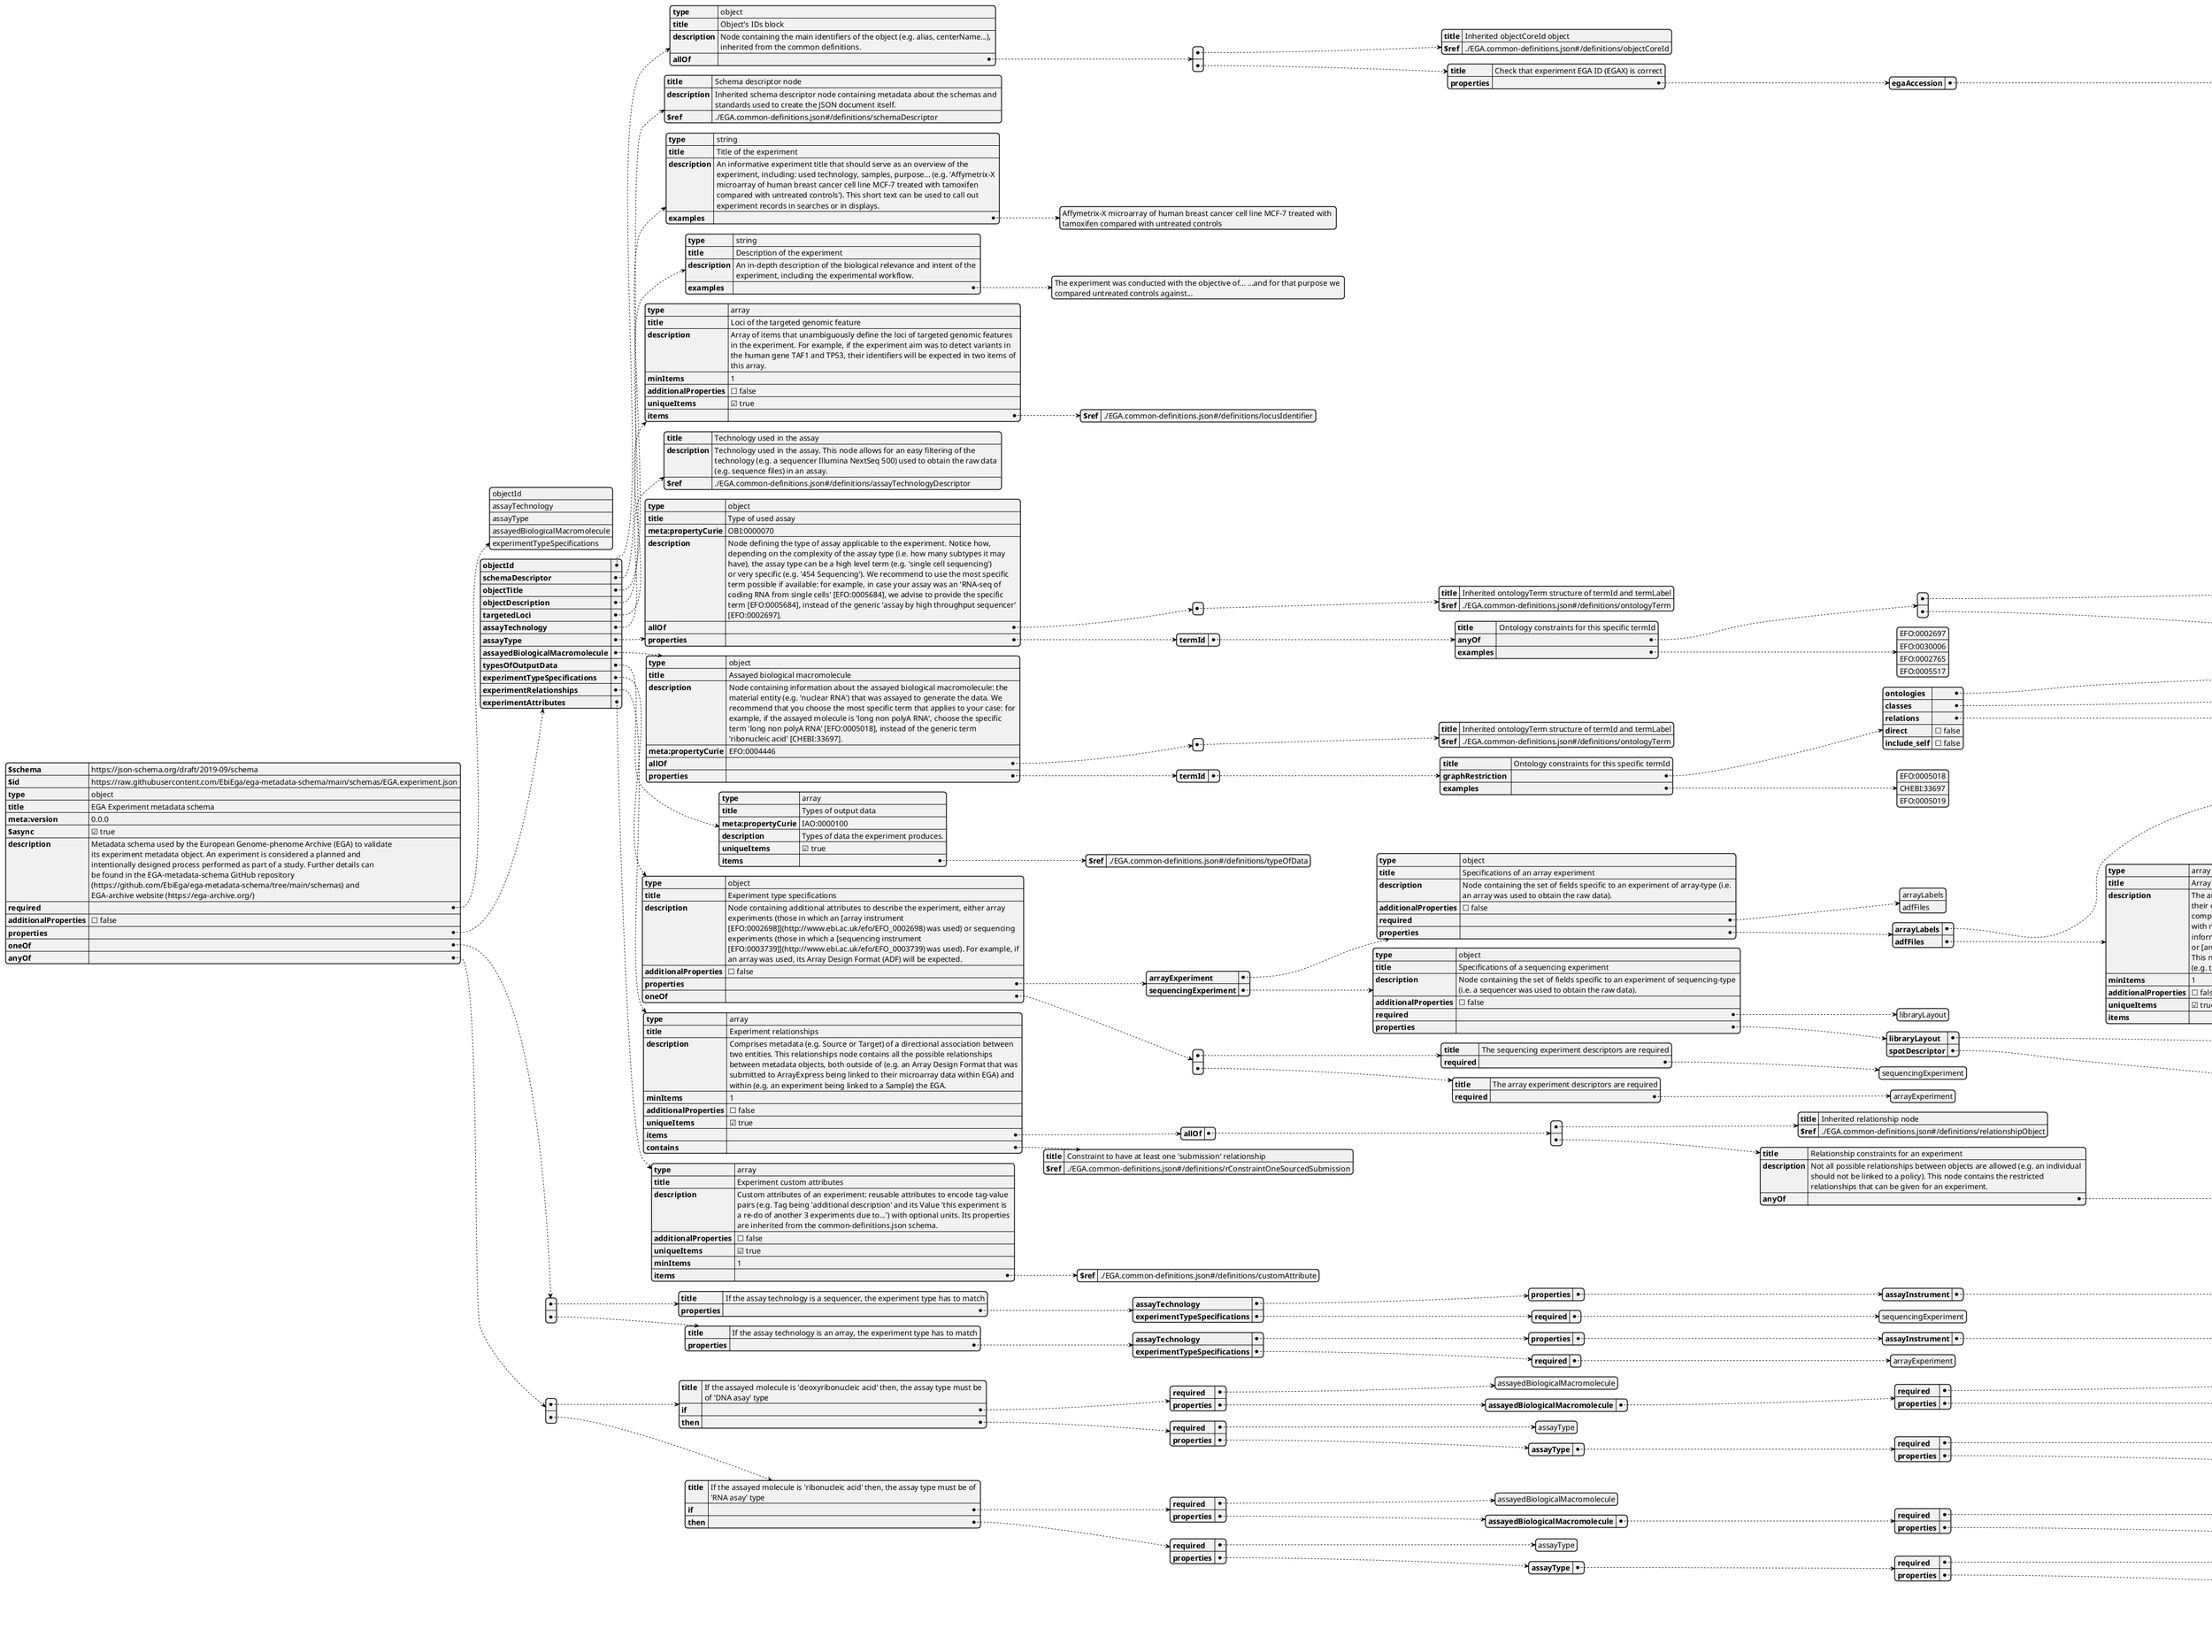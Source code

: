 @startjson

{
    "$schema": "https://json-schema.org/draft/2019-09/schema",
    "$id": "https://raw.githubusercontent.com/EbiEga/ega-metadata-schema/main/schemas/EGA.experiment.json",
    "type": "object",
    "title": "EGA Experiment metadata schema",
    "meta:version": "0.0.0",
    "$async": true,
    "description": "Metadata schema used by the European Genome-phenome Archive (EGA) to validate \\nits experiment metadata object. An experiment is considered a planned and \\nintentionally designed process performed as part of a study. Further details can \\nbe found in the EGA-metadata-schema GitHub repository \\n(https://github.com/EbiEga/ega-metadata-schema/tree/main/schemas) and \\nEGA-archive website (https://ega-archive.org/)",
    "required": [
        "objectId",
        "assayTechnology",
        "assayType",
        "assayedBiologicalMacromolecule",
        "experimentTypeSpecifications"
    ],
    "additionalProperties": false,
    "properties": {
        "objectId": {
            "type": "object",
            "title": "Object's IDs block",
            "description": "Node containing the main identifiers of the object (e.g. alias, centerName...), \\ninherited from the common definitions.",
            "allOf": [
                {
                    "title": "Inherited objectCoreId object",
                    "$ref": "./EGA.common-definitions.json#/definitions/objectCoreId"
                },
                {
                    "title": "Check that experiment EGA ID (EGAX) is correct",
                    "properties": {
                        "egaAccession": {
                            "$ref": "./EGA.common-definitions.json#/definitions/EGAExperimentIdPattern"
                        }
                    }
                }
            ]
        },
        "schemaDescriptor": {
            "title": "Schema descriptor node",
            "description": "Inherited schema descriptor node containing metadata about the schemas and \\nstandards used to create the JSON document itself.",
            "$ref": "./EGA.common-definitions.json#/definitions/schemaDescriptor"
        },
        "objectTitle": {
            "type": "string",
            "title": "Title of the experiment",
            "description": "An informative experiment title that should serve as an overview of the \\nexperiment, including: used technology, samples, purpose... (e.g. 'Affymetrix-X \\nmicroarray of human breast cancer cell line MCF-7 treated with tamoxifen \\ncompared with untreated controls'). This short text can be used to call out \\nexperiment records in searches or in displays.",
            "examples": [
                "Affymetrix-X microarray of human breast cancer cell line MCF-7 treated with \\ntamoxifen compared with untreated controls"
            ]
        },
        "objectDescription": {
            "type": "string",
            "title": "Description of the experiment",
            "description": "An in-depth description of the biological relevance and intent of the \\nexperiment, including the experimental workflow.",
            "examples": [
                "The experiment was conducted with the objective of... ...and for that purpose we \\ncompared untreated controls against..."
            ]
        },
        "targetedLoci": {
            "type": "array",
            "title": "Loci of the targeted genomic feature",
            "description": "Array of items that unambiguously define the loci of targeted genomic features \\nin the experiment. For example, if the experiment aim was to detect variants in \\nthe human gene TAF1 and TP53, their identifiers will be expected in two items of \\nthis array.",
            "minItems": 1,
            "additionalProperties": false,
            "uniqueItems": true,
            "items": {
                "$ref": "./EGA.common-definitions.json#/definitions/locusIdentifier"
            }
        },
        "assayTechnology": {
            "title": "Technology used in the assay",
            "description": "Technology used in the assay. This node allows for an easy filtering of the \\ntechnology (e.g. a sequencer Illumina NextSeq 500) used to obtain the raw data \\n(e.g. sequence files) in an assay.",
            "$ref": "./EGA.common-definitions.json#/definitions/assayTechnologyDescriptor"
        },
        "assayType": {
            "type": "object",
            "title": "Type of used assay",
            "meta:propertyCurie": "OBI:0000070",
            "description": "Node defining the type of assay applicable to the experiment. Notice how, \\ndepending on the complexity of the assay type (i.e. how many subtypes it may \\nhave), the assay type can be a high level term (e.g. 'single cell sequencing') \\nor very specific (e.g. '454 Sequencing'). We recommend to use the most specific \\nterm possible if available: for example, in case your assay was an 'RNA-seq of \\ncoding RNA from single cells' [EFO:0005684], we advise to provide the specific \\nterm [EFO:0005684], instead of the generic 'assay by high throughput sequencer' \\n[EFO:0002697].",
            "allOf": [
                {
                    "title": "Inherited ontologyTerm structure of termId and termLabel",
                    "$ref": "./EGA.common-definitions.json#/definitions/ontologyTerm"
                }
            ],
            "properties": {
                "termId": {
                    "title": "Ontology constraints for this specific termId",
                    "anyOf": [
                        {
                            "title": "Ontology validation of terms below 'assay by sequencer'",
                            "graphRestriction": {
                                "ontologies": [
                                    "obo:efo"
                                ],
                                "classes": [
                                    "EFO:0003740"
                                ],
                                "relations": [
                                    "rdfs:subClassOf"
                                ],
                                "direct": false,
                                "include_self": false
                            }
                        },
                        {
                            "title": "Ontology validation of terms below 'assay by array'",
                            "graphRestriction": {
                                "ontologies": [
                                    "obo:efo"
                                ],
                                "classes": [
                                    "EFO:0002696"
                                ],
                                "relations": [
                                    "rdfs:subClassOf"
                                ],
                                "direct": false,
                                "include_self": false
                            }
                        }
                    ],
                    "examples": [
                        "EFO:0002697",
                        "EFO:0030006",
                        "EFO:0002765",
                        "EFO:0005517"
                    ]
                }
            }
        },
        "assayedBiologicalMacromolecule": {
            "type": "object",
            "title": "Assayed biological macromolecule",
            "description": "Node containing information about the assayed biological macromolecule: the \\nmaterial entity (e.g. 'nuclear RNA') that was assayed to generate the data. We \\nrecommend that you choose the most specific term that applies to your case: for \\nexample, if the assayed molecule is 'long non polyA RNA', choose the specific \\nterm 'long non polyA RNA' [EFO:0005018], instead of the generic term \\n'ribonucleic acid' [CHEBI:33697].",
            "meta:propertyCurie": "EFO:0004446",
            "allOf": [
                {
                    "title": "Inherited ontologyTerm structure of termId and termLabel",
                    "$ref": "./EGA.common-definitions.json#/definitions/ontologyTerm"
                }
            ],
            "properties": {
                "termId": {
                    "title": "Ontology constraints for this specific termId",
                    "graphRestriction ": {
                        "ontologies": [
                            "obo:efo"
                        ],
                        "classes": [
                            "EFO:0004446"
                        ],
                        "relations": [
                            "rdfs:subClassOf"
                        ],
                        "direct": false,
                        "include_self": false
                    },
                    "examples": [
                        "EFO:0005018",
                        "CHEBI:33697",
                        "EFO:0005019"
                    ]
                }
            }
        },
        "typesOfOutputData": {
            "type": "array",
            "title": "Types of output data",
            "meta:propertyCurie": "IAO:0000100",
            "description": "Types of data the experiment produces.",
            "uniqueItems": true,
            "items": {
                "$ref": "./EGA.common-definitions.json#/definitions/typeOfData"
            }
        },
        "experimentTypeSpecifications": {
            "type": "object",
            "title": "Experiment type specifications",
            "description": "Node containing additional attributes to describe the experiment, either array \\nexperiments (those in which an [array instrument \\n[EFO:0002698]](http://www.ebi.ac.uk/efo/EFO_0002698) was used) or sequencing \\nexperiments (those in which a [sequencing instrument \\n[EFO:0003739]](http://www.ebi.ac.uk/efo/EFO_0003739) was used). For example, if \\nan array was used, its Array Design Format (ADF) will be expected.",
            "additionalProperties": false,
            "properties": {
                "arrayExperiment": {
                    "type": "object",
                    "title": "Specifications of an array experiment",
                    "description": "Node containing the set of fields specific to an experiment of array-type (i.e. \\nan array was used to obtain the raw data).",
                    "additionalProperties": false,
                    "required": [
                        "arrayLabels",
                        "adfFiles"
                    ],
                    "properties": {
                        "arrayLabels": {
                            "type": "array",
                            "title": "Array label of the experiment",
                            "meta:propertyCurie": "EFO:0000562",
                            "description": "Chemicals conjugated to nucleic acid/proteins to label them before microarray \\nhybridisation. Can be repeated so that dual labelled arrays can be taken into \\naccount.",
                            "additionalProperties": false,
                            "uniqueItems": true,
                            "minItems": 1,
                            "items": {
                                "$ref": "./EGA.common-definitions.json#/definitions/arrayLabel"
                            }
                        },
                        "adfFiles": {
                            "type": "array",
                            "title": "Array Design Format (ADF) [NCIT:C172213] file block",
                            "description": "The array design format (ADF) [NCIT:C172213] is the unique set of probes (with \\ntheir coordinates) found on the microarray chip. They can be standard (sold by a \\ncompany) or custom. Its format is of a spreadsheet-like tab-delimited text file \\nwith metadata header rows, followed by a multi-column table of probe \\ninformation. For example, see ADF for [arrayexpress:E-MTAB-3050](https://www.ebi.ac.uk/arrayexpress/files/A-GEOD-28079/A-GEOD-28079.adf.txt) \\nor [arrayexpress:E-MEXP-1712](https://www.ebi.ac.uk/arrayexpress/files/A-AFFY-125/A-AFFY-125.adf.txt). \\nThis node is an array of file nodes in case the ADF is given in several formats \\n(e.g. tsv, xlsx, csv...).",
                            "minItems": 1,
                            "additionalProperties": false,
                            "uniqueItems": true,
                            "items": {
                                "title": "ADF File object",
                                "$ref": "./EGA.common-definitions.json#/definitions/fileObject"
                            }
                        }
                    }
                },
                "sequencingExperiment": {
                    "type": "object",
                    "title": "Specifications of a sequencing experiment",
                    "description": "Node containing the set of fields specific to an experiment of sequencing-type \\n(i.e. a sequencer was used to obtain the raw data).",
                    "additionalProperties": false,
                    "required": [
                        "libraryLayout"
                    ],
                    "properties": {
                        "libraryLayout": {
                            "title": "Library layout of the sequencing experiment",
                            "$ref": "./EGA.common-definitions.json#/definitions/libraryLayout"
                        },
                        "spotDescriptor": {
                            "title": "Spot descriptor of the sequencing experiment",
                            "description": "Adapted from current ENA's XSDs without improvements. #! Expected to be \\ninvestigated.",
                            "$ref": "./EGA.common-definitions.json#/definitions/spotDescriptor"
                        }
                    }
                }
            },
            "oneOf": [
                {
                    "title": "The sequencing experiment descriptors are required",
                    "required": [
                        "sequencingExperiment"
                    ]
                },
                {
                    "title": "The array experiment descriptors are required",
                    "required": [
                        "arrayExperiment"
                    ]
                }
            ]
        },
        "experimentRelationships": {
            "type": "array",
            "title": "Experiment relationships",
            "description": "Comprises metadata (e.g. Source or Target) of a directional association between \\ntwo entities. This relationships node contains all the possible relationships \\nbetween metadata objects, both outside of (e.g. an Array Design Format that was \\nsubmitted to ArrayExpress being linked to their microarray data within EGA) and \\nwithin (e.g. an experiment being linked to a Sample) the EGA.",
            "minItems": 1,
            "additionalProperties": false,
            "uniqueItems": true,
            "items": {
                "allOf": [
                    {
                        "title": "Inherited relationship node",
                        "$ref": "./EGA.common-definitions.json#/definitions/relationshipObject"
                    },
                    {
                        "title": "Relationship constraints for an experiment",
                        "description": "Not all possible relationships between objects are allowed (e.g. an individual \\nshould not be linked to a policy). This node contains the restricted \\nrelationships that can be given for an experiment.",
                        "anyOf": [
                            {
                                "title": "Allowed relationships of type referencedBy (main ones)",
                                "allOf": [
                                    {
                                        "$ref": "./EGA.common-definitions.json#/definitions/rTypeReferencedBy"
                                    },
                                    {
                                        "anyOf": [
                                            {
                                                "$ref": "./EGA.common-definitions.json#/definitions/rSourceStudy"
                                            },
                                            {
                                                "$ref": "./EGA.common-definitions.json#/definitions/rTargetAssay"
                                            },
                                            {
                                                "$ref": "./EGA.common-definitions.json#/definitions/rTargetAnalysis"
                                            },
                                            {
                                                "$ref": "./EGA.common-definitions.json#/definitions/rSourceSubmission"
                                            },
                                            {
                                                "$ref": "./EGA.common-definitions.json#/definitions/rSourceProtocol"
                                            },
                                            {
                                                "title": "Optional one, added here to simplify",
                                                "$ref": "./EGA.common-definitions.json#/definitions/rTargetExperiment"
                                            },
                                            {
                                                "title": "Optional one, added here to simplify",
                                                "$ref": "./EGA.common-definitions.json#/definitions/rSourceExperiment"
                                            },
                                            {
                                                "title": "Optional one, added here to simplify",
                                                "$ref": "./EGA.common-definitions.json#/definitions/rTargetSample"
                                            }
                                        ]
                                    }
                                ]
                            },
                            {
                                "title": "Allowed relationships of type groupedWith, isAfter, sameAs (optional ones)",
                                "allOf": [
                                    {
                                        "anyOf": [
                                            {
                                                "$ref": "./EGA.common-definitions.json#/definitions/rTypeGroupedWith"
                                            },
                                            {
                                                "$ref": "./EGA.common-definitions.json#/definitions/rTypeIsAfter"
                                            },
                                            {
                                                "$ref": "./EGA.common-definitions.json#/definitions/rTypeSameAs"
                                            }
                                        ]
                                    },
                                    {
                                        "anyOf": [
                                            {
                                                "$ref": "./EGA.common-definitions.json#/definitions/rSourceExperiment"
                                            },
                                            {
                                                "$ref": "./EGA.common-definitions.json#/definitions/rTargetExperiment"
                                            }
                                        ]
                                    }
                                ]
                            },
                            {
                                "title": "Relationships of external accessions and URLs (optional ones)",
                                "description": "Almost any relationship is imaginable with external accessions and URLs.",
                                "allOf": [
                                    {
                                        "anyOf": [
                                            {
                                                "$ref": "./EGA.common-definitions.json#/definitions/rTypeChildOf"
                                            },
                                            {
                                                "$ref": "./EGA.common-definitions.json#/definitions/rTypeFamilyRelationshipWith"
                                            },
                                            {
                                                "$ref": "./EGA.common-definitions.json#/definitions/rTypeGroupedWith"
                                            },
                                            {
                                                "$ref": "./EGA.common-definitions.json#/definitions/rTypeSameAs"
                                            },
                                            {
                                                "$ref": "./EGA.common-definitions.json#/definitions/rTypeReferencedBy"
                                            },
                                            {
                                                "$ref": "./EGA.common-definitions.json#/definitions/rTypeDevelopsFrom"
                                            },
                                            {
                                                "$ref": "./EGA.common-definitions.json#/definitions/rTypeMemberOf"
                                            },
                                            {
                                                "$ref": "./EGA.common-definitions.json#/definitions/rTypeIsAfter"
                                            }
                                        ]
                                    },
                                    {
                                        "anyOf": [
                                            {
                                                "$ref": "./EGA.common-definitions.json#/definitions/rSourceExternalAccession"
                                            },
                                            {
                                                "$ref": "./EGA.common-definitions.json#/definitions/rSourceExternalURL"
                                            },
                                            {
                                                "$ref": "./EGA.common-definitions.json#/definitions/rTargetExternalAccession"
                                            },
                                            {
                                                "$ref": "./EGA.common-definitions.json#/definitions/rTargetExternalURL"
                                            }
                                        ]
                                    }
                                ]
                            }
                        ]
                    }
                ]
            },
            "contains": {
                "title": "Constraint to have at least one 'submission' relationship",
                "$ref": "./EGA.common-definitions.json#/definitions/rConstraintOneSourcedSubmission"
            }
        },
        "experimentAttributes": {
            "type": "array",
            "title": "Experiment custom attributes",
            "description": "Custom attributes of an experiment: reusable attributes to encode tag-value \\npairs (e.g. Tag being 'additional description' and its Value 'this experiment is \\na re-do of another 3 experiments due to...') with optional units. Its properties \\nare inherited from the common-definitions.json schema.",
            "additionalProperties": false,
            "uniqueItems": true,
            "minItems": 1,
            "items": {
                "$ref": "./EGA.common-definitions.json#/definitions/customAttribute"
            }
        }
    },
    "oneOf": [
        {
            "title": "If the assay technology is a sequencer, the experiment type has to match",
            "properties": {
                "assayTechnology": {
                    "properties": {
                        "assayInstrument": {
                            "enum": [
                                "sequencer"
                            ]
                        }
                    }
                },
                "experimentTypeSpecifications": {
                    "required": [
                        "sequencingExperiment"
                    ]
                }
            }
        },
        {
            "title": "If the assay technology is an array, the experiment type has to match",
            "properties": {
                "assayTechnology": {
                    "properties": {
                        "assayInstrument": {
                            "enum": [
                                "array"
                            ]
                        }
                    }
                },
                "experimentTypeSpecifications": {
                    "required": [
                        "arrayExperiment"
                    ]
                }
            }
        }
    ],
    "anyOf": [
        {
            "title": "If the assayed molecule is 'deoxyribonucleic acid' then, the assay type must be \\nof 'DNA asay' type",
            "if": {
                "required": [
                    "assayedBiologicalMacromolecule"
                ],
                "properties": {
                    "assayedBiologicalMacromolecule": {
                        "required": [
                            "termId"
                        ],
                        "properties": {
                            "termId": {
                                "title": "Ontology constraint for 'deoxyribonucleic acid'",
                                "graphRestriction ": {
                                    "ontologies": [
                                        "obo:efo"
                                    ],
                                    "classes": [
                                        "CHEBI:16991"
                                    ],
                                    "relations": [
                                        "rdfs:subClassOf"
                                    ],
                                    "direct": false,
                                    "include_self": true
                                }
                            }
                        }
                    }
                }
            },
            "then": {
                "required": [
                    "assayType"
                ],
                "properties": {
                    "assayType": {
                        "required": [
                            "termId"
                        ],
                        "properties": {
                            "termId": {
                                "title": "Ontology constraint for 'DNA assay'",
                                "graphRestriction": {
                                    "ontologies": [
                                        "obo:efo"
                                    ],
                                    "classes": [
                                        "EFO:0001456"
                                    ],
                                    "relations": [
                                        "rdfs:subClassOf"
                                    ],
                                    "direct": false,
                                    "include_self": false
                                }
                            }
                        }
                    }
                }
            }
        },
        {
            "title": "If the assayed molecule is 'ribonucleic acid' then, the assay type must be of \\n'RNA asay' type",
            "if": {
                "required": [
                    "assayedBiologicalMacromolecule"
                ],
                "properties": {
                    "assayedBiologicalMacromolecule": {
                        "required": [
                            "termId"
                        ],
                        "properties": {
                            "termId": {
                                "title": "Ontology constraint for 'ribonucleic acid'",
                                "graphRestriction ": {
                                    "ontologies": [
                                        "obo:efo"
                                    ],
                                    "classes": [
                                        "CHEBI:33697"
                                    ],
                                    "relations": [
                                        "rdfs:subClassOf"
                                    ],
                                    "direct": false,
                                    "include_self": true
                                }
                            }
                        }
                    }
                }
            },
            "then": {
                "required": [
                    "assayType"
                ],
                "properties": {
                    "assayType": {
                        "required": [
                            "termId"
                        ],
                        "properties": {
                            "termId": {
                                "title": "Ontology constraint for 'RNA assay'",
                                "graphRestriction": {
                                    "ontologies": [
                                        "obo:efo"
                                    ],
                                    "classes": [
                                        "EFO:0001457"
                                    ],
                                    "relations": [
                                        "rdfs:subClassOf"
                                    ],
                                    "direct": false,
                                    "include_self": false
                                }
                            }
                        }
                    }
                }
            }
        }
    ]
}
@endjson